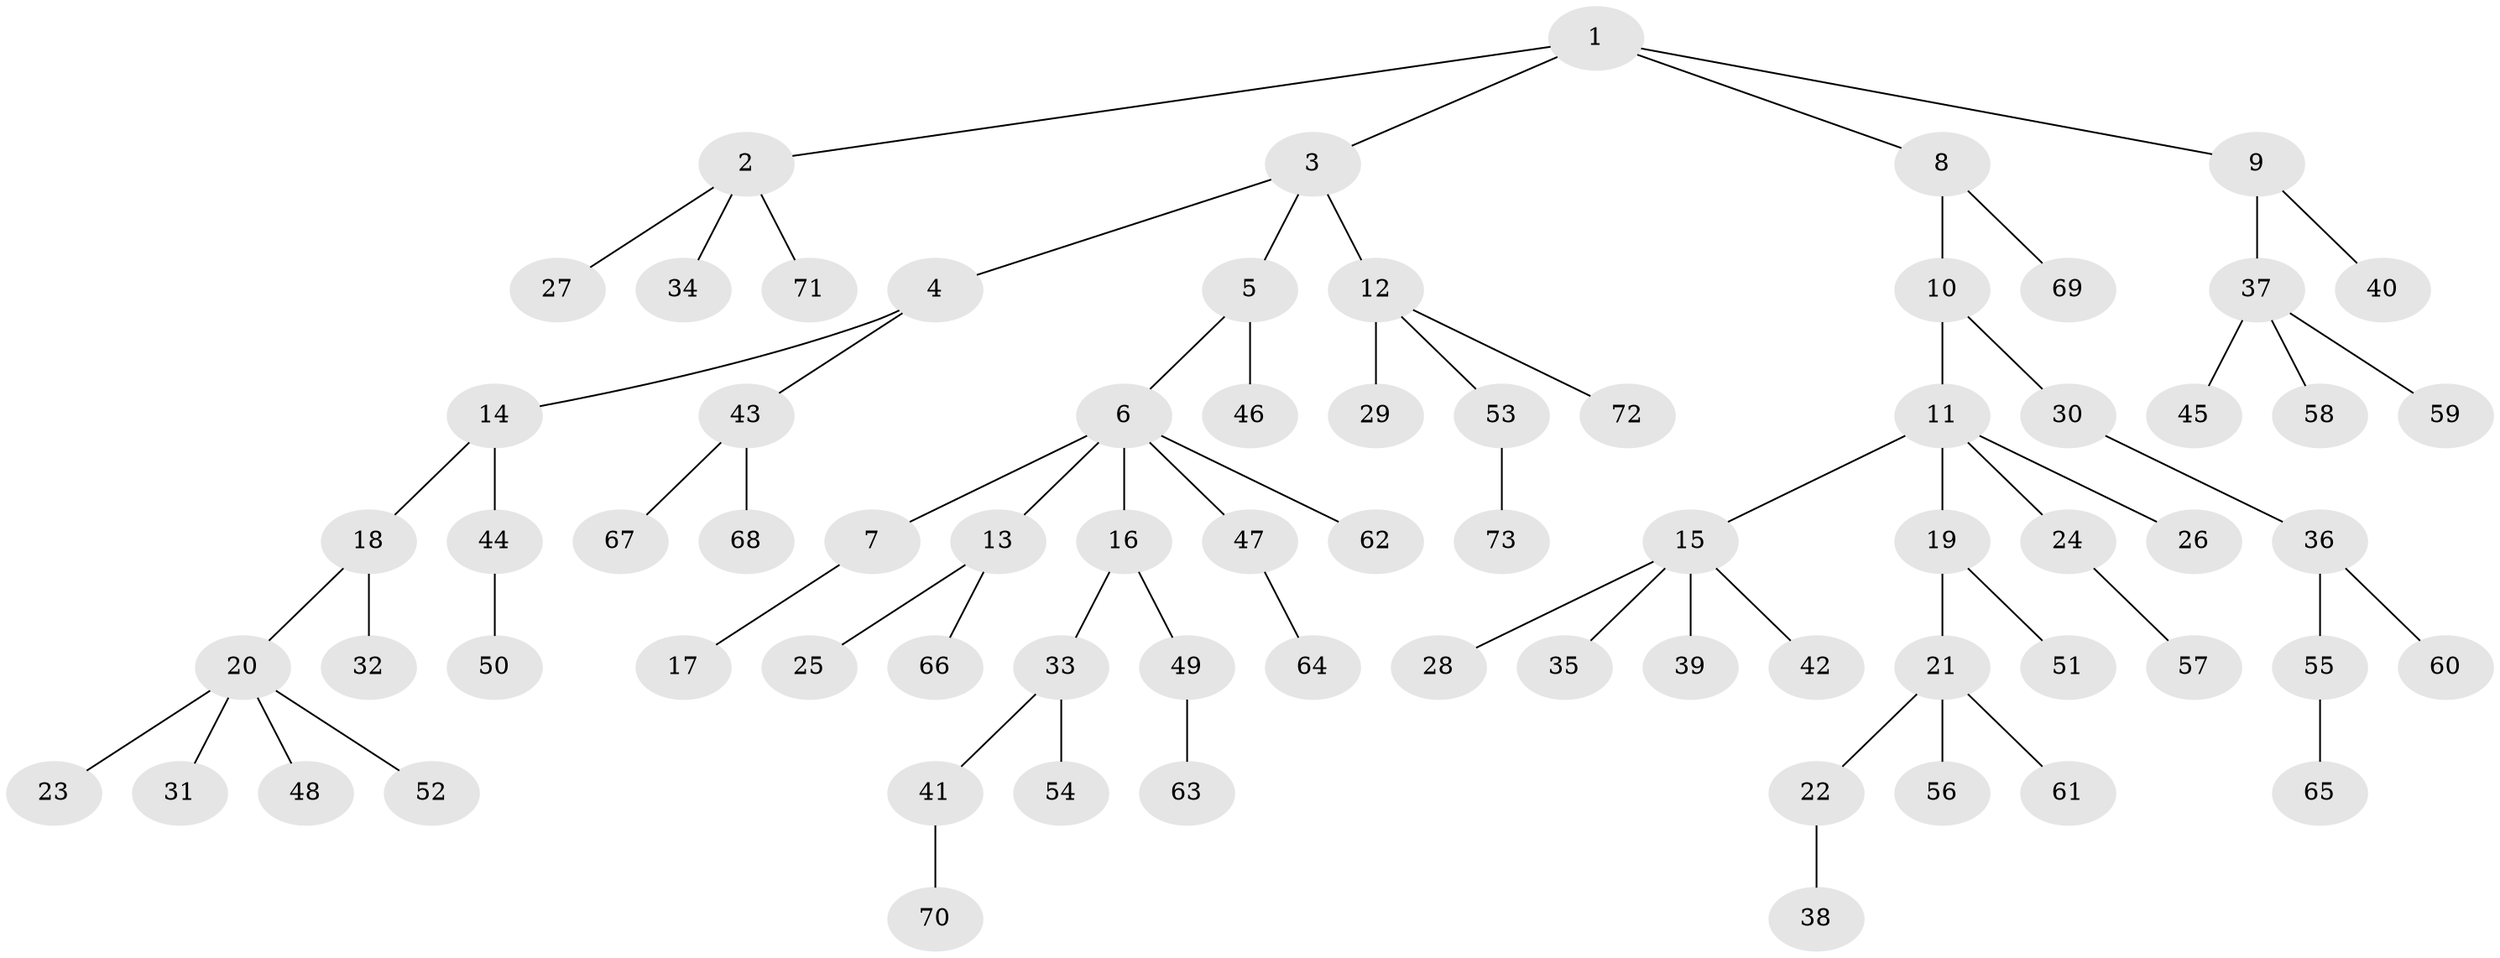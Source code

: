 // coarse degree distribution, {6: 0.02, 3: 0.14, 4: 0.06, 7: 0.02, 1: 0.6, 2: 0.12, 5: 0.04}
// Generated by graph-tools (version 1.1) at 2025/24/03/03/25 07:24:08]
// undirected, 73 vertices, 72 edges
graph export_dot {
graph [start="1"]
  node [color=gray90,style=filled];
  1;
  2;
  3;
  4;
  5;
  6;
  7;
  8;
  9;
  10;
  11;
  12;
  13;
  14;
  15;
  16;
  17;
  18;
  19;
  20;
  21;
  22;
  23;
  24;
  25;
  26;
  27;
  28;
  29;
  30;
  31;
  32;
  33;
  34;
  35;
  36;
  37;
  38;
  39;
  40;
  41;
  42;
  43;
  44;
  45;
  46;
  47;
  48;
  49;
  50;
  51;
  52;
  53;
  54;
  55;
  56;
  57;
  58;
  59;
  60;
  61;
  62;
  63;
  64;
  65;
  66;
  67;
  68;
  69;
  70;
  71;
  72;
  73;
  1 -- 2;
  1 -- 3;
  1 -- 8;
  1 -- 9;
  2 -- 27;
  2 -- 34;
  2 -- 71;
  3 -- 4;
  3 -- 5;
  3 -- 12;
  4 -- 14;
  4 -- 43;
  5 -- 6;
  5 -- 46;
  6 -- 7;
  6 -- 13;
  6 -- 16;
  6 -- 47;
  6 -- 62;
  7 -- 17;
  8 -- 10;
  8 -- 69;
  9 -- 37;
  9 -- 40;
  10 -- 11;
  10 -- 30;
  11 -- 15;
  11 -- 19;
  11 -- 24;
  11 -- 26;
  12 -- 29;
  12 -- 53;
  12 -- 72;
  13 -- 25;
  13 -- 66;
  14 -- 18;
  14 -- 44;
  15 -- 28;
  15 -- 35;
  15 -- 39;
  15 -- 42;
  16 -- 33;
  16 -- 49;
  18 -- 20;
  18 -- 32;
  19 -- 21;
  19 -- 51;
  20 -- 23;
  20 -- 31;
  20 -- 48;
  20 -- 52;
  21 -- 22;
  21 -- 56;
  21 -- 61;
  22 -- 38;
  24 -- 57;
  30 -- 36;
  33 -- 41;
  33 -- 54;
  36 -- 55;
  36 -- 60;
  37 -- 45;
  37 -- 58;
  37 -- 59;
  41 -- 70;
  43 -- 67;
  43 -- 68;
  44 -- 50;
  47 -- 64;
  49 -- 63;
  53 -- 73;
  55 -- 65;
}
